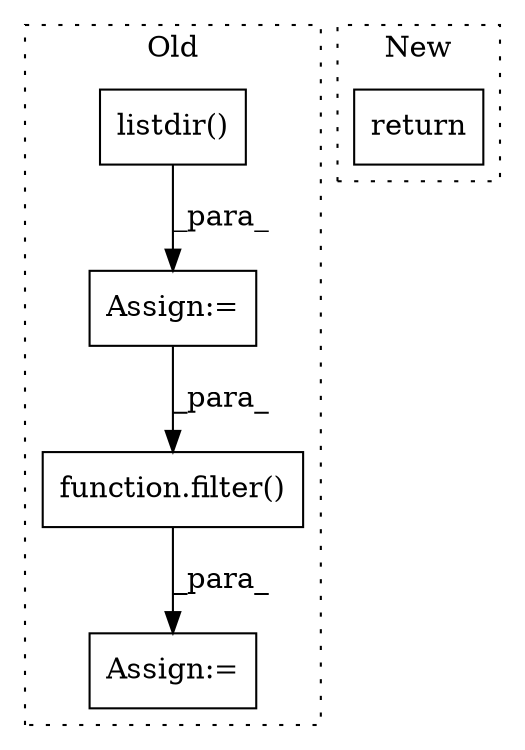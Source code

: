 digraph G {
subgraph cluster0 {
1 [label="listdir()" a="75" s="1472,1487" l="11,1" shape="box"];
3 [label="Assign:=" a="68" s="1501" l="3" shape="box"];
4 [label="Assign:=" a="68" s="1469" l="3" shape="box"];
5 [label="function.filter()" a="75" s="1509,1565" l="7,1" shape="box"];
label = "Old";
style="dotted";
}
subgraph cluster1 {
2 [label="return" a="93" s="1484" l="7" shape="box"];
label = "New";
style="dotted";
}
1 -> 4 [label="_para_"];
4 -> 5 [label="_para_"];
5 -> 3 [label="_para_"];
}